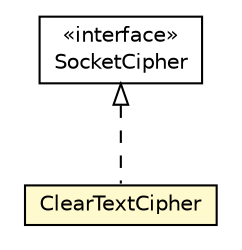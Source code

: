 #!/usr/local/bin/dot
#
# Class diagram 
# Generated by UMLGraph version R5_6-24-gf6e263 (http://www.umlgraph.org/)
#

digraph G {
	edge [fontname="Helvetica",fontsize=10,labelfontname="Helvetica",labelfontsize=10];
	node [fontname="Helvetica",fontsize=10,shape=plaintext];
	nodesep=0.25;
	ranksep=0.5;
	// org.universAAL.ri.gateway.communication.cipher.ClearTextCipher
	c13508 [label=<<table title="org.universAAL.ri.gateway.communication.cipher.ClearTextCipher" border="0" cellborder="1" cellspacing="0" cellpadding="2" port="p" bgcolor="lemonChiffon" href="./ClearTextCipher.html">
		<tr><td><table border="0" cellspacing="0" cellpadding="1">
<tr><td align="center" balign="center"> ClearTextCipher </td></tr>
		</table></td></tr>
		</table>>, URL="./ClearTextCipher.html", fontname="Helvetica", fontcolor="black", fontsize=10.0];
	// org.universAAL.ri.gateway.communication.cipher.SocketCipher
	c13509 [label=<<table title="org.universAAL.ri.gateway.communication.cipher.SocketCipher" border="0" cellborder="1" cellspacing="0" cellpadding="2" port="p" href="./SocketCipher.html">
		<tr><td><table border="0" cellspacing="0" cellpadding="1">
<tr><td align="center" balign="center"> &#171;interface&#187; </td></tr>
<tr><td align="center" balign="center"> SocketCipher </td></tr>
		</table></td></tr>
		</table>>, URL="./SocketCipher.html", fontname="Helvetica", fontcolor="black", fontsize=10.0];
	//org.universAAL.ri.gateway.communication.cipher.ClearTextCipher implements org.universAAL.ri.gateway.communication.cipher.SocketCipher
	c13509:p -> c13508:p [dir=back,arrowtail=empty,style=dashed];
}

